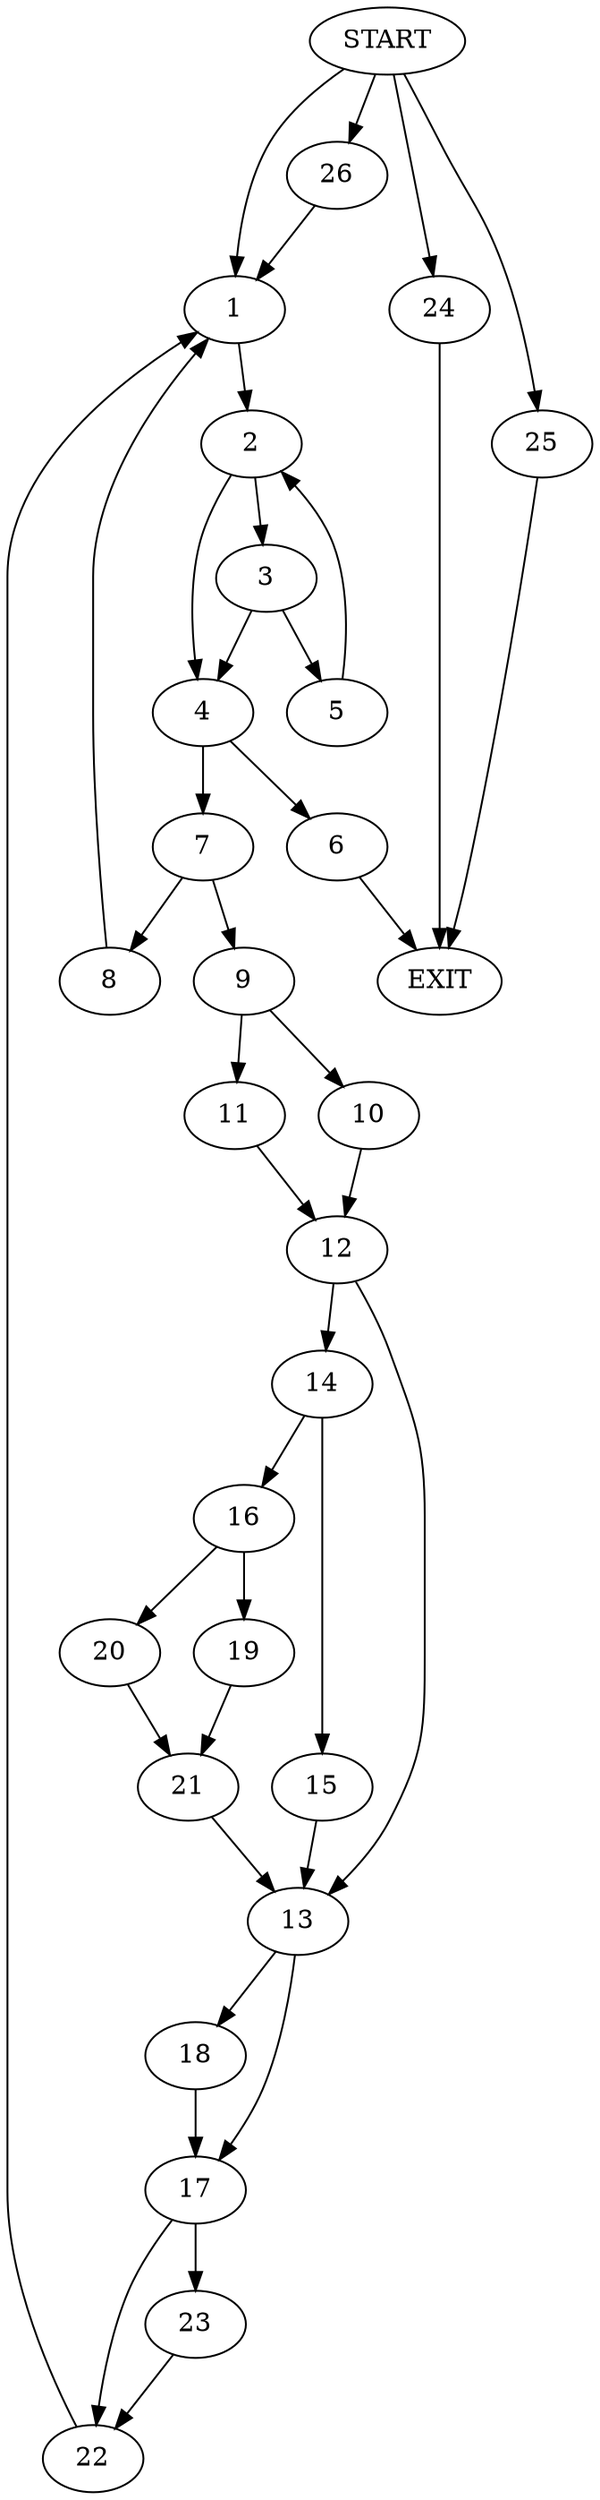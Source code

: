 digraph {
0 [label="START"]
27 [label="EXIT"]
0 -> 1
1 -> 2
2 -> 3
2 -> 4
3 -> 5
3 -> 4
4 -> 6
4 -> 7
5 -> 2
6 -> 27
7 -> 8
7 -> 9
9 -> 10
9 -> 11
8 -> 1
10 -> 12
11 -> 12
12 -> 13
12 -> 14
14 -> 15
14 -> 16
13 -> 17
13 -> 18
16 -> 19
16 -> 20
15 -> 13
20 -> 21
19 -> 21
21 -> 13
18 -> 17
17 -> 22
17 -> 23
0 -> 24
24 -> 27
22 -> 1
23 -> 22
0 -> 25
25 -> 27
0 -> 26
26 -> 1
}
